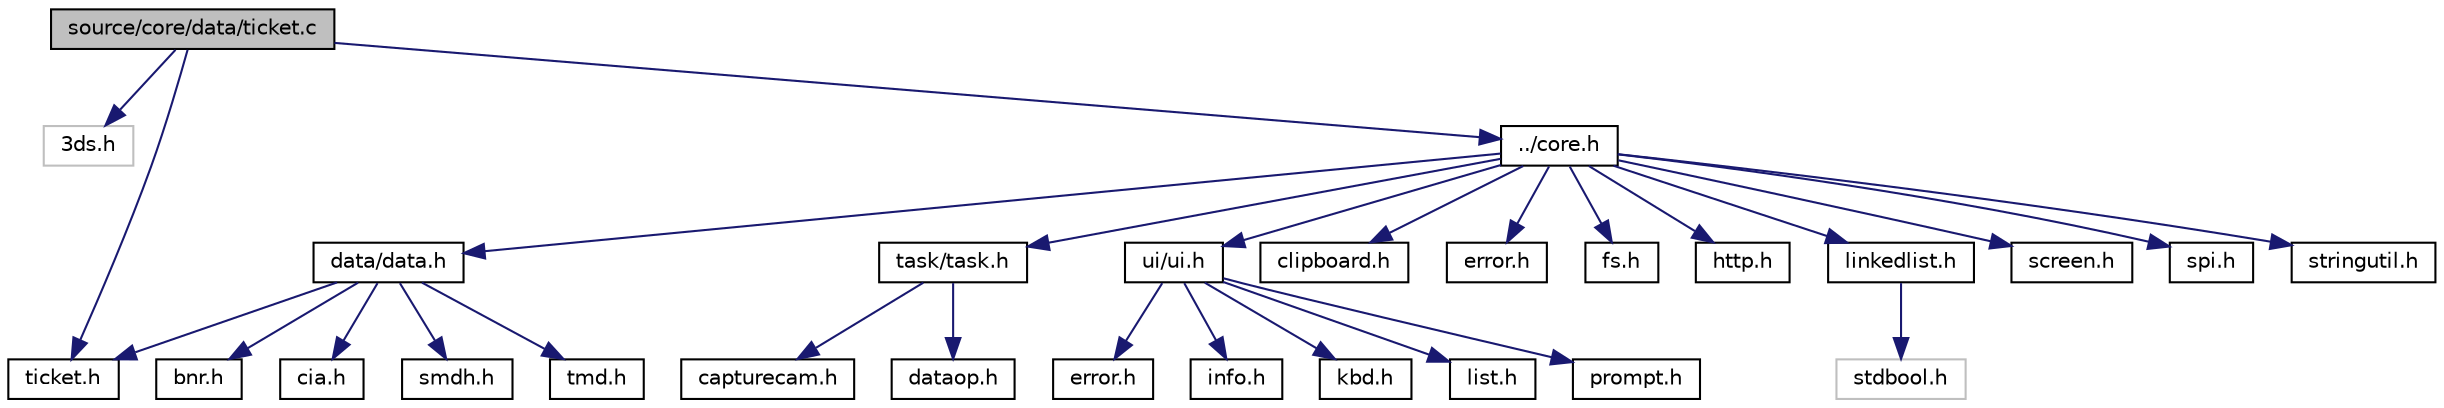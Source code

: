 digraph "source/core/data/ticket.c"
{
  edge [fontname="Helvetica",fontsize="10",labelfontname="Helvetica",labelfontsize="10"];
  node [fontname="Helvetica",fontsize="10",shape=record];
  Node1 [label="source/core/data/ticket.c",height=0.2,width=0.4,color="black", fillcolor="grey75", style="filled" fontcolor="black"];
  Node1 -> Node2 [color="midnightblue",fontsize="10",style="solid",fontname="Helvetica"];
  Node2 [label="3ds.h",height=0.2,width=0.4,color="grey75", fillcolor="white", style="filled"];
  Node1 -> Node3 [color="midnightblue",fontsize="10",style="solid",fontname="Helvetica"];
  Node3 [label="ticket.h",height=0.2,width=0.4,color="black", fillcolor="white", style="filled",URL="$ticket_8h.html"];
  Node1 -> Node4 [color="midnightblue",fontsize="10",style="solid",fontname="Helvetica"];
  Node4 [label="../core.h",height=0.2,width=0.4,color="black", fillcolor="white", style="filled",URL="$core_8h.html"];
  Node4 -> Node5 [color="midnightblue",fontsize="10",style="solid",fontname="Helvetica"];
  Node5 [label="data/data.h",height=0.2,width=0.4,color="black", fillcolor="white", style="filled",URL="$data_8h.html"];
  Node5 -> Node6 [color="midnightblue",fontsize="10",style="solid",fontname="Helvetica"];
  Node6 [label="bnr.h",height=0.2,width=0.4,color="black", fillcolor="white", style="filled",URL="$bnr_8h.html"];
  Node5 -> Node7 [color="midnightblue",fontsize="10",style="solid",fontname="Helvetica"];
  Node7 [label="cia.h",height=0.2,width=0.4,color="black", fillcolor="white", style="filled",URL="$cia_8h.html"];
  Node5 -> Node8 [color="midnightblue",fontsize="10",style="solid",fontname="Helvetica"];
  Node8 [label="smdh.h",height=0.2,width=0.4,color="black", fillcolor="white", style="filled",URL="$smdh_8h.html"];
  Node5 -> Node3 [color="midnightblue",fontsize="10",style="solid",fontname="Helvetica"];
  Node5 -> Node9 [color="midnightblue",fontsize="10",style="solid",fontname="Helvetica"];
  Node9 [label="tmd.h",height=0.2,width=0.4,color="black", fillcolor="white", style="filled",URL="$tmd_8h.html"];
  Node4 -> Node10 [color="midnightblue",fontsize="10",style="solid",fontname="Helvetica"];
  Node10 [label="task/task.h",height=0.2,width=0.4,color="black", fillcolor="white", style="filled",URL="$task_8h.html"];
  Node10 -> Node11 [color="midnightblue",fontsize="10",style="solid",fontname="Helvetica"];
  Node11 [label="capturecam.h",height=0.2,width=0.4,color="black", fillcolor="white", style="filled",URL="$capturecam_8h.html"];
  Node10 -> Node12 [color="midnightblue",fontsize="10",style="solid",fontname="Helvetica"];
  Node12 [label="dataop.h",height=0.2,width=0.4,color="black", fillcolor="white", style="filled",URL="$dataop_8h.html"];
  Node4 -> Node13 [color="midnightblue",fontsize="10",style="solid",fontname="Helvetica"];
  Node13 [label="ui/ui.h",height=0.2,width=0.4,color="black", fillcolor="white", style="filled",URL="$ui_8h.html"];
  Node13 -> Node14 [color="midnightblue",fontsize="10",style="solid",fontname="Helvetica"];
  Node14 [label="error.h",height=0.2,width=0.4,color="black", fillcolor="white", style="filled",URL="$ui_2error_8h.html"];
  Node13 -> Node15 [color="midnightblue",fontsize="10",style="solid",fontname="Helvetica"];
  Node15 [label="info.h",height=0.2,width=0.4,color="black", fillcolor="white", style="filled",URL="$info_8h.html"];
  Node13 -> Node16 [color="midnightblue",fontsize="10",style="solid",fontname="Helvetica"];
  Node16 [label="kbd.h",height=0.2,width=0.4,color="black", fillcolor="white", style="filled",URL="$kbd_8h.html"];
  Node13 -> Node17 [color="midnightblue",fontsize="10",style="solid",fontname="Helvetica"];
  Node17 [label="list.h",height=0.2,width=0.4,color="black", fillcolor="white", style="filled",URL="$list_8h.html"];
  Node13 -> Node18 [color="midnightblue",fontsize="10",style="solid",fontname="Helvetica"];
  Node18 [label="prompt.h",height=0.2,width=0.4,color="black", fillcolor="white", style="filled",URL="$prompt_8h.html"];
  Node4 -> Node19 [color="midnightblue",fontsize="10",style="solid",fontname="Helvetica"];
  Node19 [label="clipboard.h",height=0.2,width=0.4,color="black", fillcolor="white", style="filled",URL="$clipboard_8h.html"];
  Node4 -> Node20 [color="midnightblue",fontsize="10",style="solid",fontname="Helvetica"];
  Node20 [label="error.h",height=0.2,width=0.4,color="black", fillcolor="white", style="filled",URL="$error_8h.html"];
  Node4 -> Node21 [color="midnightblue",fontsize="10",style="solid",fontname="Helvetica"];
  Node21 [label="fs.h",height=0.2,width=0.4,color="black", fillcolor="white", style="filled",URL="$fs_8h.html"];
  Node4 -> Node22 [color="midnightblue",fontsize="10",style="solid",fontname="Helvetica"];
  Node22 [label="http.h",height=0.2,width=0.4,color="black", fillcolor="white", style="filled",URL="$http_8h.html"];
  Node4 -> Node23 [color="midnightblue",fontsize="10",style="solid",fontname="Helvetica"];
  Node23 [label="linkedlist.h",height=0.2,width=0.4,color="black", fillcolor="white", style="filled",URL="$linkedlist_8h.html"];
  Node23 -> Node24 [color="midnightblue",fontsize="10",style="solid",fontname="Helvetica"];
  Node24 [label="stdbool.h",height=0.2,width=0.4,color="grey75", fillcolor="white", style="filled"];
  Node4 -> Node25 [color="midnightblue",fontsize="10",style="solid",fontname="Helvetica"];
  Node25 [label="screen.h",height=0.2,width=0.4,color="black", fillcolor="white", style="filled",URL="$screen_8h.html"];
  Node4 -> Node26 [color="midnightblue",fontsize="10",style="solid",fontname="Helvetica"];
  Node26 [label="spi.h",height=0.2,width=0.4,color="black", fillcolor="white", style="filled",URL="$spi_8h.html"];
  Node4 -> Node27 [color="midnightblue",fontsize="10",style="solid",fontname="Helvetica"];
  Node27 [label="stringutil.h",height=0.2,width=0.4,color="black", fillcolor="white", style="filled",URL="$stringutil_8h.html"];
}
